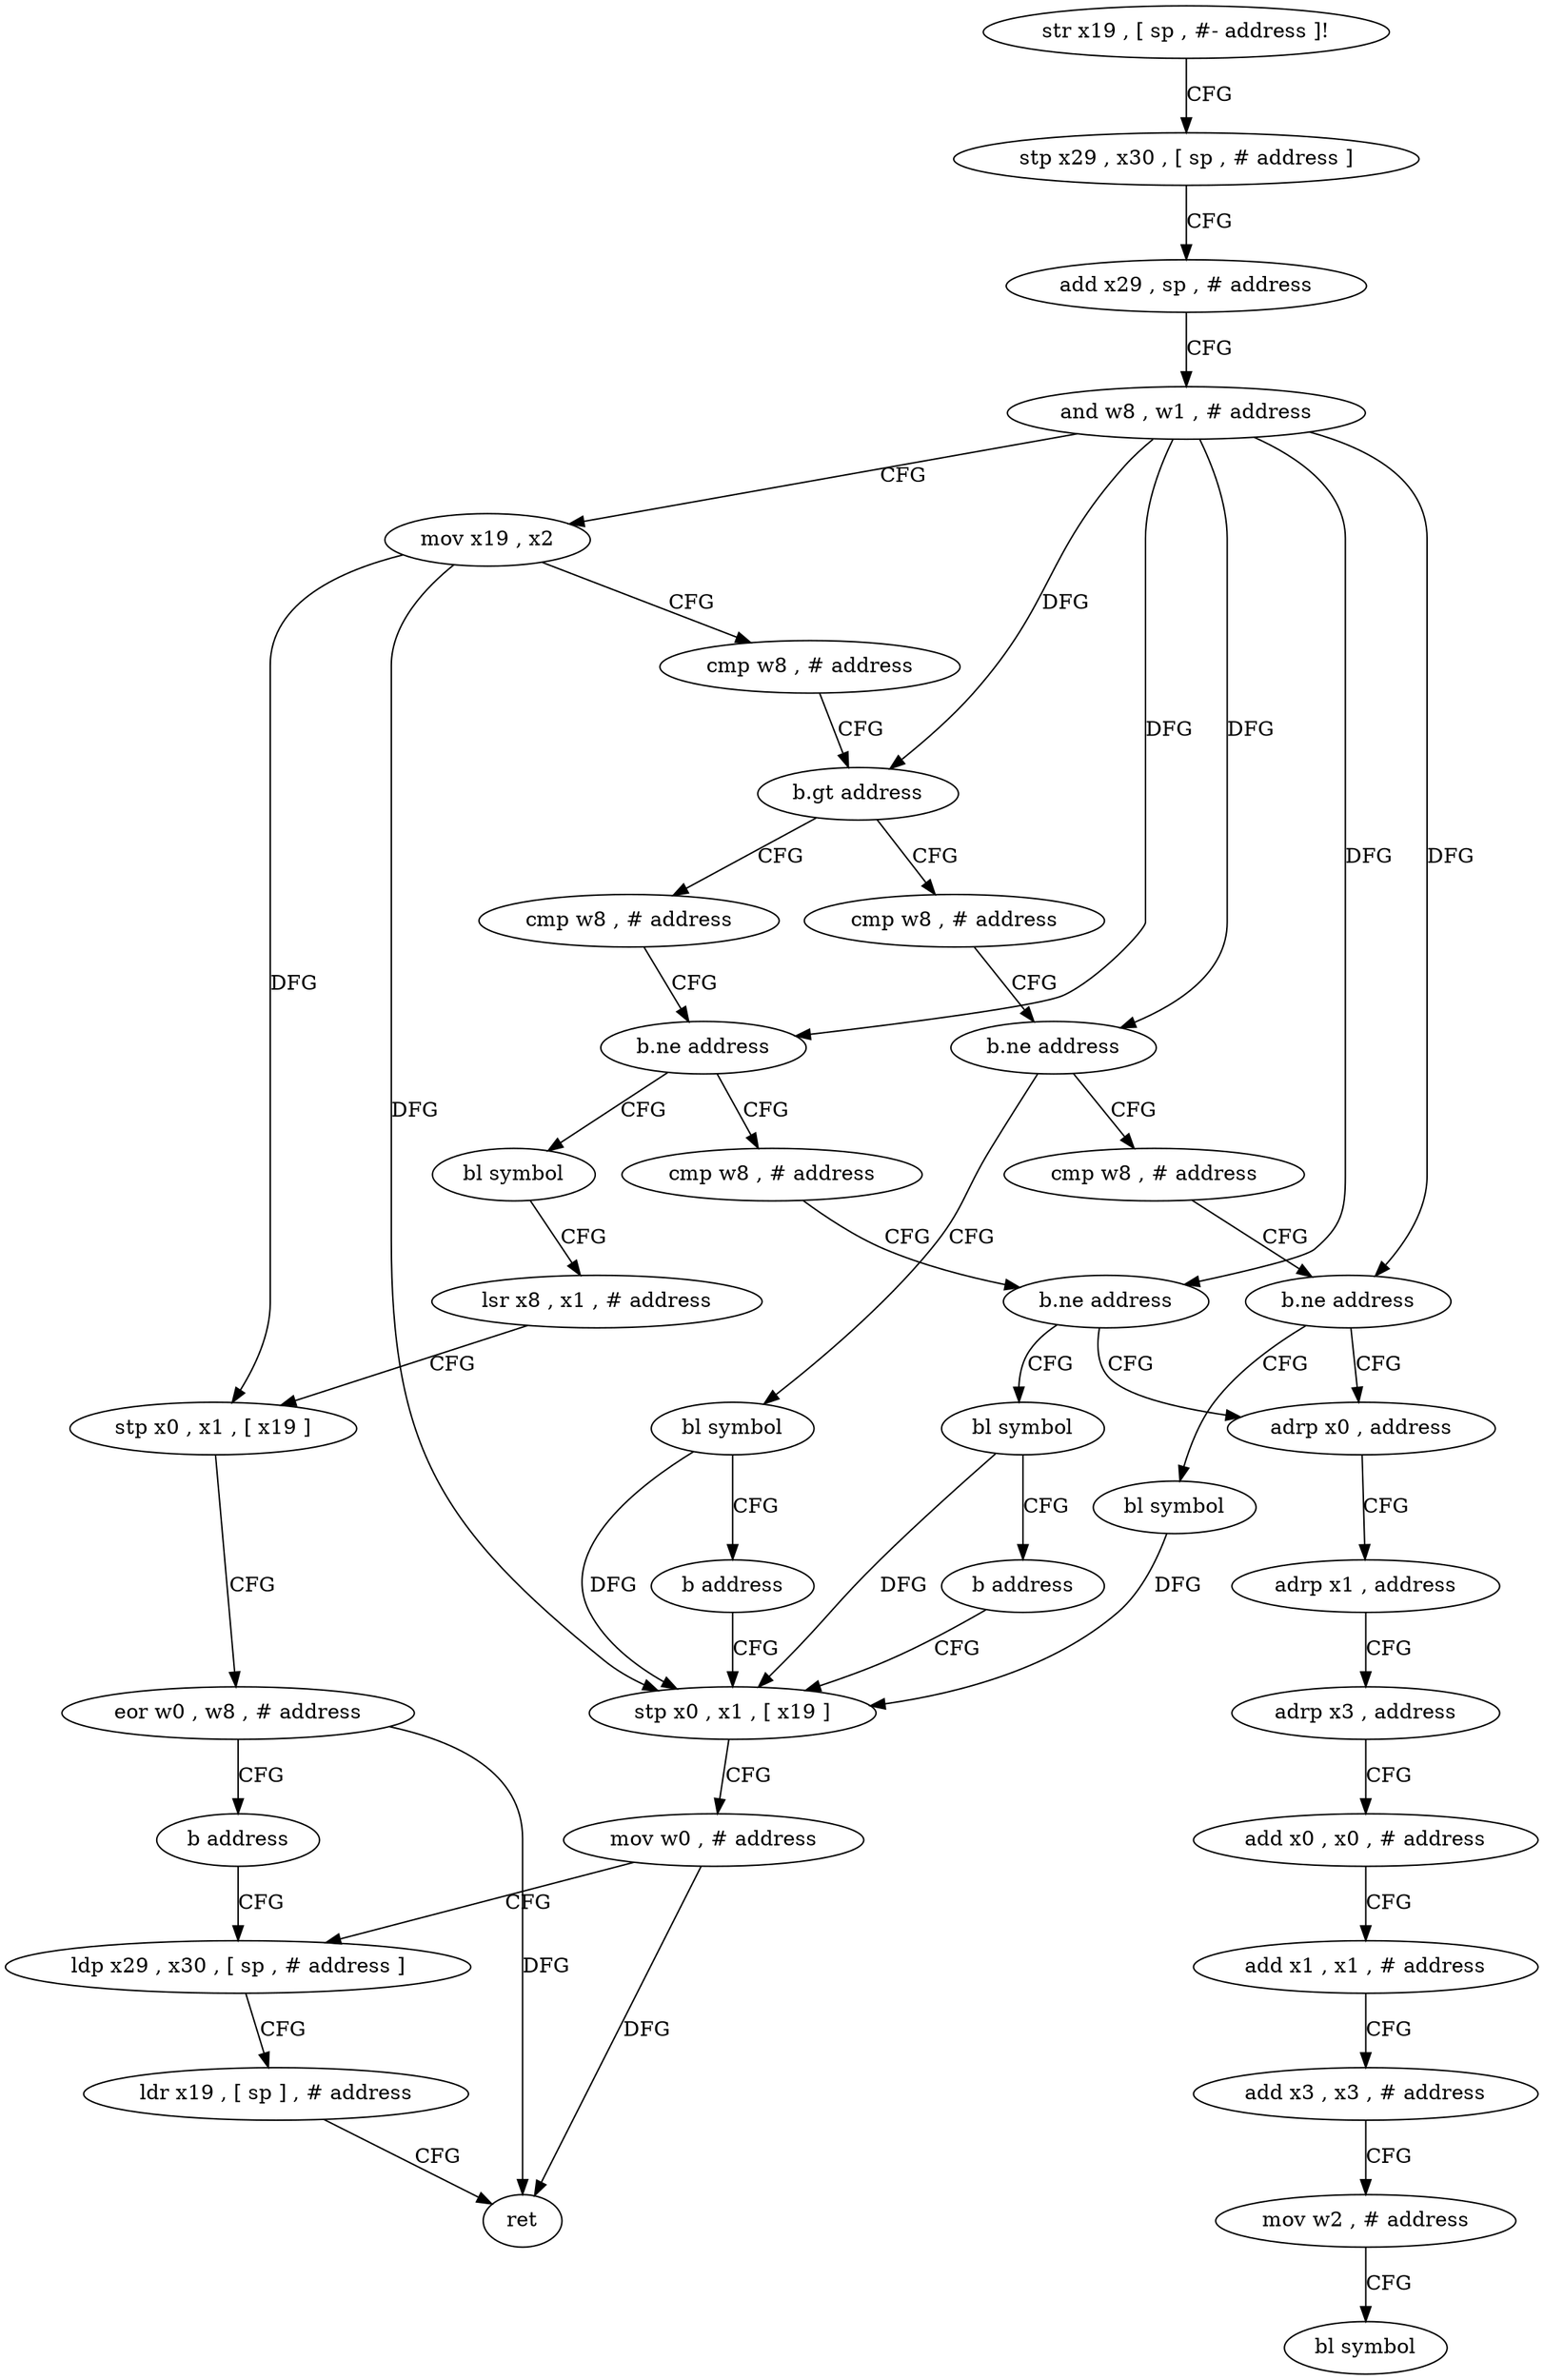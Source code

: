 digraph "func" {
"4243620" [label = "str x19 , [ sp , #- address ]!" ]
"4243624" [label = "stp x29 , x30 , [ sp , # address ]" ]
"4243628" [label = "add x29 , sp , # address" ]
"4243632" [label = "and w8 , w1 , # address" ]
"4243636" [label = "mov x19 , x2" ]
"4243640" [label = "cmp w8 , # address" ]
"4243644" [label = "b.gt address" ]
"4243676" [label = "cmp w8 , # address" ]
"4243648" [label = "cmp w8 , # address" ]
"4243680" [label = "b.ne address" ]
"4243708" [label = "cmp w8 , # address" ]
"4243684" [label = "bl symbol" ]
"4243652" [label = "b.ne address" ]
"4243692" [label = "cmp w8 , # address" ]
"4243656" [label = "bl symbol" ]
"4243712" [label = "b.ne address" ]
"4243740" [label = "adrp x0 , address" ]
"4243716" [label = "bl symbol" ]
"4243688" [label = "b address" ]
"4243720" [label = "stp x0 , x1 , [ x19 ]" ]
"4243696" [label = "b.ne address" ]
"4243700" [label = "bl symbol" ]
"4243660" [label = "lsr x8 , x1 , # address" ]
"4243664" [label = "stp x0 , x1 , [ x19 ]" ]
"4243668" [label = "eor w0 , w8 , # address" ]
"4243672" [label = "b address" ]
"4243728" [label = "ldp x29 , x30 , [ sp , # address ]" ]
"4243744" [label = "adrp x1 , address" ]
"4243748" [label = "adrp x3 , address" ]
"4243752" [label = "add x0 , x0 , # address" ]
"4243756" [label = "add x1 , x1 , # address" ]
"4243760" [label = "add x3 , x3 , # address" ]
"4243764" [label = "mov w2 , # address" ]
"4243768" [label = "bl symbol" ]
"4243724" [label = "mov w0 , # address" ]
"4243704" [label = "b address" ]
"4243732" [label = "ldr x19 , [ sp ] , # address" ]
"4243736" [label = "ret" ]
"4243620" -> "4243624" [ label = "CFG" ]
"4243624" -> "4243628" [ label = "CFG" ]
"4243628" -> "4243632" [ label = "CFG" ]
"4243632" -> "4243636" [ label = "CFG" ]
"4243632" -> "4243644" [ label = "DFG" ]
"4243632" -> "4243680" [ label = "DFG" ]
"4243632" -> "4243652" [ label = "DFG" ]
"4243632" -> "4243712" [ label = "DFG" ]
"4243632" -> "4243696" [ label = "DFG" ]
"4243636" -> "4243640" [ label = "CFG" ]
"4243636" -> "4243664" [ label = "DFG" ]
"4243636" -> "4243720" [ label = "DFG" ]
"4243640" -> "4243644" [ label = "CFG" ]
"4243644" -> "4243676" [ label = "CFG" ]
"4243644" -> "4243648" [ label = "CFG" ]
"4243676" -> "4243680" [ label = "CFG" ]
"4243648" -> "4243652" [ label = "CFG" ]
"4243680" -> "4243708" [ label = "CFG" ]
"4243680" -> "4243684" [ label = "CFG" ]
"4243708" -> "4243712" [ label = "CFG" ]
"4243684" -> "4243688" [ label = "CFG" ]
"4243684" -> "4243720" [ label = "DFG" ]
"4243652" -> "4243692" [ label = "CFG" ]
"4243652" -> "4243656" [ label = "CFG" ]
"4243692" -> "4243696" [ label = "CFG" ]
"4243656" -> "4243660" [ label = "CFG" ]
"4243712" -> "4243740" [ label = "CFG" ]
"4243712" -> "4243716" [ label = "CFG" ]
"4243740" -> "4243744" [ label = "CFG" ]
"4243716" -> "4243720" [ label = "DFG" ]
"4243688" -> "4243720" [ label = "CFG" ]
"4243720" -> "4243724" [ label = "CFG" ]
"4243696" -> "4243740" [ label = "CFG" ]
"4243696" -> "4243700" [ label = "CFG" ]
"4243700" -> "4243704" [ label = "CFG" ]
"4243700" -> "4243720" [ label = "DFG" ]
"4243660" -> "4243664" [ label = "CFG" ]
"4243664" -> "4243668" [ label = "CFG" ]
"4243668" -> "4243672" [ label = "CFG" ]
"4243668" -> "4243736" [ label = "DFG" ]
"4243672" -> "4243728" [ label = "CFG" ]
"4243728" -> "4243732" [ label = "CFG" ]
"4243744" -> "4243748" [ label = "CFG" ]
"4243748" -> "4243752" [ label = "CFG" ]
"4243752" -> "4243756" [ label = "CFG" ]
"4243756" -> "4243760" [ label = "CFG" ]
"4243760" -> "4243764" [ label = "CFG" ]
"4243764" -> "4243768" [ label = "CFG" ]
"4243724" -> "4243728" [ label = "CFG" ]
"4243724" -> "4243736" [ label = "DFG" ]
"4243704" -> "4243720" [ label = "CFG" ]
"4243732" -> "4243736" [ label = "CFG" ]
}
